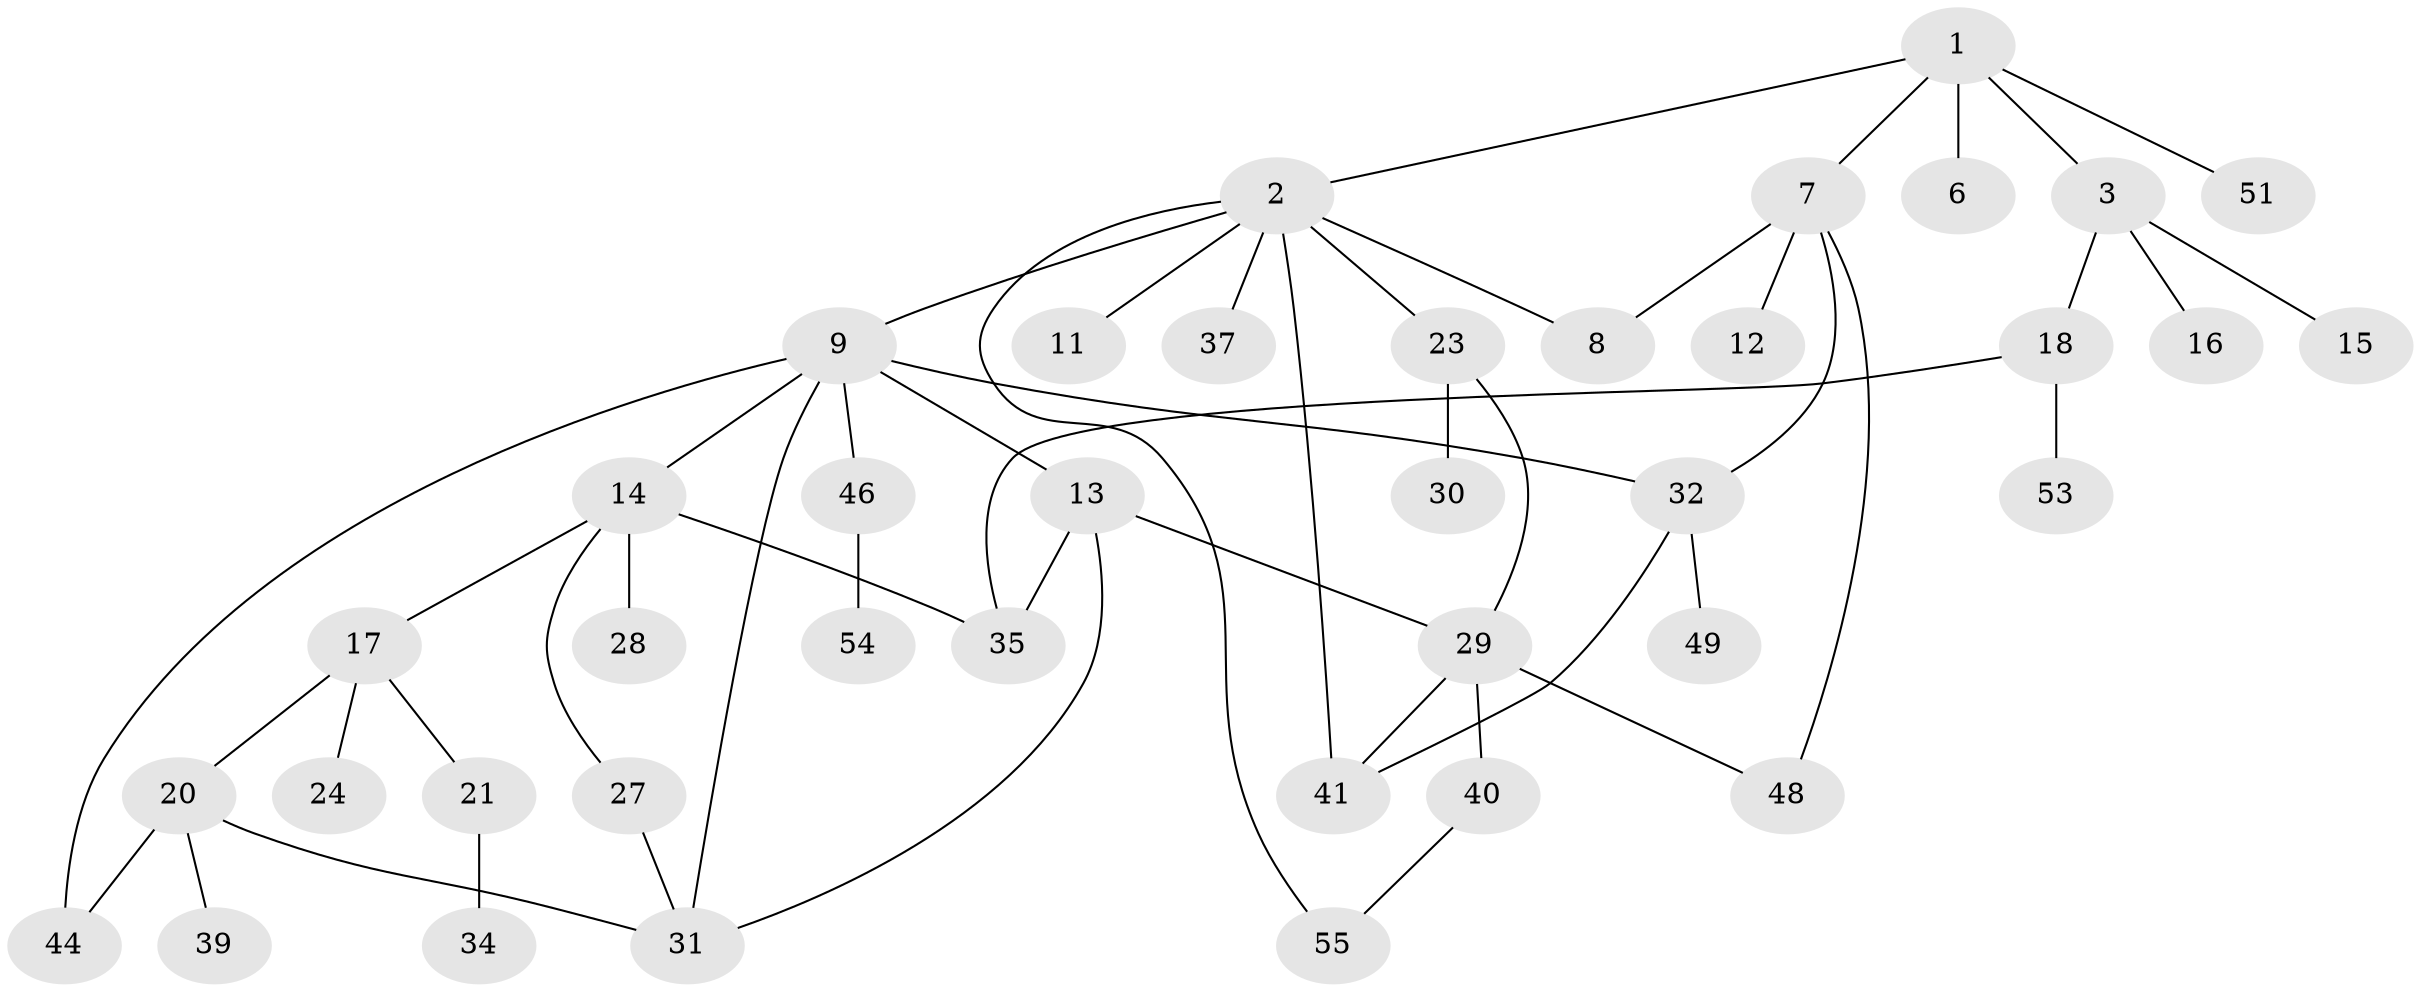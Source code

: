 // Generated by graph-tools (version 1.1) at 2025/23/03/03/25 07:23:34]
// undirected, 39 vertices, 51 edges
graph export_dot {
graph [start="1"]
  node [color=gray90,style=filled];
  1 [super="+42"];
  2 [super="+5"];
  3 [super="+4"];
  6;
  7 [super="+22"];
  8 [super="+10"];
  9 [super="+36"];
  11 [super="+50"];
  12;
  13 [super="+25"];
  14 [super="+19"];
  15;
  16;
  17 [super="+52"];
  18 [super="+47"];
  20 [super="+38"];
  21 [super="+43"];
  23 [super="+26"];
  24;
  27 [super="+45"];
  28;
  29 [super="+33"];
  30;
  31;
  32;
  34;
  35;
  37;
  39;
  40;
  41 [super="+56"];
  44;
  46;
  48;
  49;
  51;
  53;
  54;
  55;
  1 -- 2;
  1 -- 3;
  1 -- 6;
  1 -- 7;
  1 -- 51;
  2 -- 9;
  2 -- 23;
  2 -- 37;
  2 -- 55;
  2 -- 8;
  2 -- 41;
  2 -- 11;
  3 -- 15;
  3 -- 16;
  3 -- 18;
  7 -- 12;
  7 -- 48;
  7 -- 32;
  7 -- 8;
  9 -- 13;
  9 -- 14;
  9 -- 31;
  9 -- 32;
  9 -- 44;
  9 -- 46;
  13 -- 29;
  13 -- 35;
  13 -- 31;
  14 -- 17;
  14 -- 28;
  14 -- 27;
  14 -- 35;
  17 -- 20;
  17 -- 21;
  17 -- 24;
  18 -- 53;
  18 -- 35;
  20 -- 39;
  20 -- 44;
  20 -- 31;
  21 -- 34;
  23 -- 30;
  23 -- 29;
  27 -- 31;
  29 -- 40;
  29 -- 48;
  29 -- 41;
  32 -- 49;
  32 -- 41;
  40 -- 55;
  46 -- 54;
}
